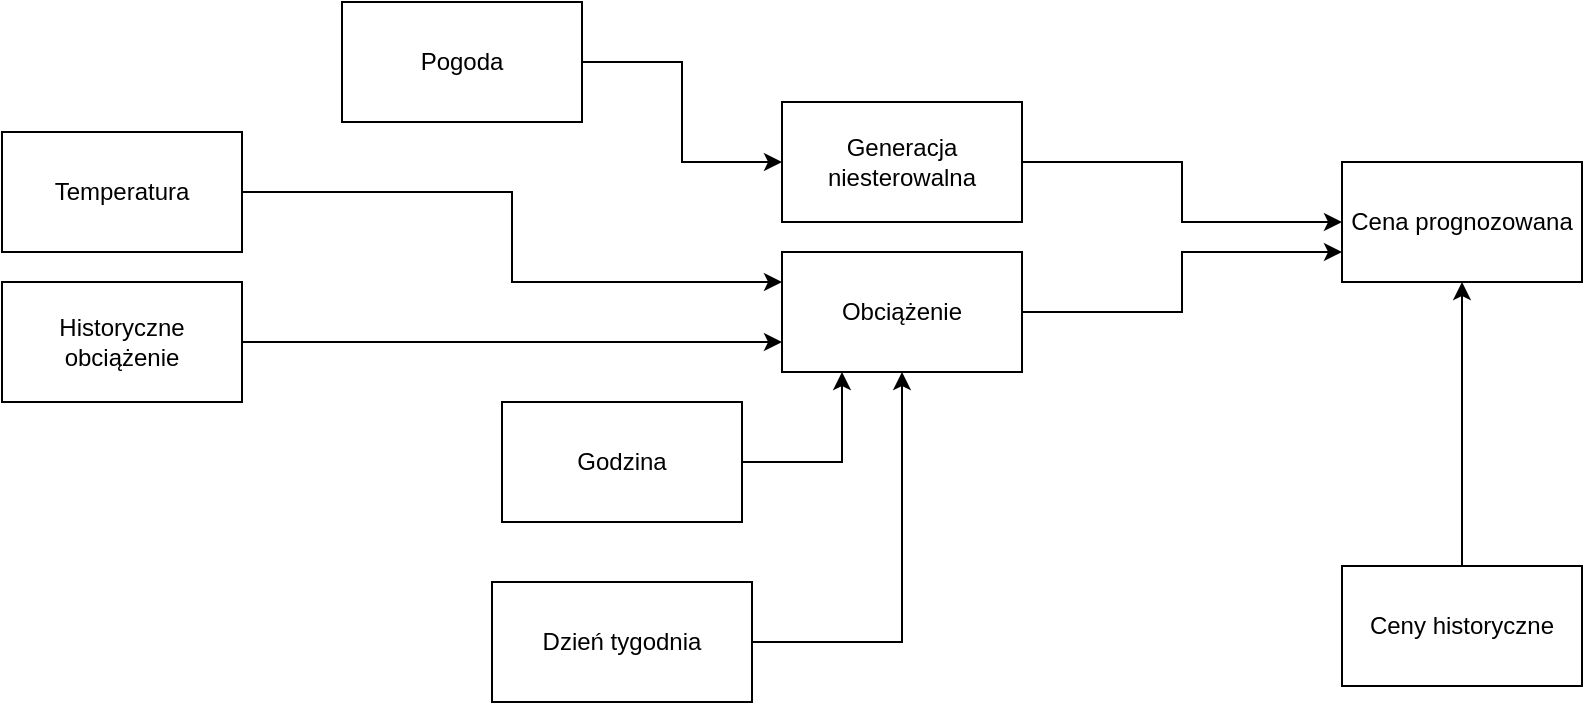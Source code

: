 <mxfile version="21.1.2" type="device">
  <diagram name="Strona-1" id="rdHBChEshjE4ldknorM4">
    <mxGraphModel dx="1036" dy="622" grid="1" gridSize="10" guides="1" tooltips="1" connect="1" arrows="1" fold="1" page="1" pageScale="1" pageWidth="827" pageHeight="583" math="0" shadow="0">
      <root>
        <mxCell id="0" />
        <mxCell id="1" parent="0" />
        <mxCell id="KR3OJATMIkxMM49omg2t-2" style="edgeStyle=orthogonalEdgeStyle;rounded=0;orthogonalLoop=1;jettySize=auto;html=1;exitX=1;exitY=0.5;exitDx=0;exitDy=0;entryX=0.5;entryY=1;entryDx=0;entryDy=0;" edge="1" parent="1" source="EWnCfLXkYOQD1rXzz7vN-2" target="SRsmJIpoekN9EsY-bFoR-1">
          <mxGeometry relative="1" as="geometry" />
        </mxCell>
        <mxCell id="EWnCfLXkYOQD1rXzz7vN-2" value="Dzień tygodnia" style="whiteSpace=wrap;html=1;rounded=0;" parent="1" vertex="1">
          <mxGeometry x="245" y="300" width="130" height="60" as="geometry" />
        </mxCell>
        <mxCell id="SRsmJIpoekN9EsY-bFoR-18" style="edgeStyle=orthogonalEdgeStyle;rounded=0;orthogonalLoop=1;jettySize=auto;html=1;exitX=1;exitY=0.5;exitDx=0;exitDy=0;entryX=0;entryY=0.5;entryDx=0;entryDy=0;" parent="1" source="EWnCfLXkYOQD1rXzz7vN-4" target="EWnCfLXkYOQD1rXzz7vN-8" edge="1">
          <mxGeometry relative="1" as="geometry" />
        </mxCell>
        <mxCell id="EWnCfLXkYOQD1rXzz7vN-4" value="Pogoda" style="rounded=0;whiteSpace=wrap;html=1;" parent="1" vertex="1">
          <mxGeometry x="170" y="10" width="120" height="60" as="geometry" />
        </mxCell>
        <mxCell id="KR3OJATMIkxMM49omg2t-1" style="edgeStyle=orthogonalEdgeStyle;rounded=0;orthogonalLoop=1;jettySize=auto;html=1;exitX=1;exitY=0.5;exitDx=0;exitDy=0;entryX=0.25;entryY=1;entryDx=0;entryDy=0;" edge="1" parent="1" source="EWnCfLXkYOQD1rXzz7vN-6" target="SRsmJIpoekN9EsY-bFoR-1">
          <mxGeometry relative="1" as="geometry" />
        </mxCell>
        <mxCell id="EWnCfLXkYOQD1rXzz7vN-6" value="Godzina" style="rounded=0;whiteSpace=wrap;html=1;" parent="1" vertex="1">
          <mxGeometry x="250" y="210" width="120" height="60" as="geometry" />
        </mxCell>
        <mxCell id="SRsmJIpoekN9EsY-bFoR-15" style="edgeStyle=orthogonalEdgeStyle;rounded=0;orthogonalLoop=1;jettySize=auto;html=1;exitX=1;exitY=0.5;exitDx=0;exitDy=0;entryX=0;entryY=0.5;entryDx=0;entryDy=0;" parent="1" source="EWnCfLXkYOQD1rXzz7vN-8" target="SRsmJIpoekN9EsY-bFoR-10" edge="1">
          <mxGeometry relative="1" as="geometry">
            <mxPoint x="445" y="120" as="targetPoint" />
          </mxGeometry>
        </mxCell>
        <mxCell id="EWnCfLXkYOQD1rXzz7vN-8" value="Generacja niesterowalna" style="rounded=0;whiteSpace=wrap;html=1;" parent="1" vertex="1">
          <mxGeometry x="390" y="60" width="120" height="60" as="geometry" />
        </mxCell>
        <mxCell id="SRsmJIpoekN9EsY-bFoR-14" style="edgeStyle=orthogonalEdgeStyle;rounded=0;orthogonalLoop=1;jettySize=auto;html=1;exitX=1;exitY=0.5;exitDx=0;exitDy=0;entryX=0;entryY=0.75;entryDx=0;entryDy=0;" parent="1" source="SRsmJIpoekN9EsY-bFoR-1" target="SRsmJIpoekN9EsY-bFoR-10" edge="1">
          <mxGeometry relative="1" as="geometry">
            <mxPoint x="445" y="135" as="targetPoint" />
          </mxGeometry>
        </mxCell>
        <mxCell id="SRsmJIpoekN9EsY-bFoR-1" value="Obciążenie" style="rounded=0;whiteSpace=wrap;html=1;" parent="1" vertex="1">
          <mxGeometry x="390" y="135" width="120" height="60" as="geometry" />
        </mxCell>
        <mxCell id="SRsmJIpoekN9EsY-bFoR-17" style="edgeStyle=orthogonalEdgeStyle;rounded=0;orthogonalLoop=1;jettySize=auto;html=1;exitX=1;exitY=0.5;exitDx=0;exitDy=0;entryX=0;entryY=0.75;entryDx=0;entryDy=0;" parent="1" source="SRsmJIpoekN9EsY-bFoR-2" target="SRsmJIpoekN9EsY-bFoR-1" edge="1">
          <mxGeometry relative="1" as="geometry" />
        </mxCell>
        <mxCell id="SRsmJIpoekN9EsY-bFoR-2" value="Historyczne obciążenie" style="rounded=0;whiteSpace=wrap;html=1;" parent="1" vertex="1">
          <mxGeometry y="150" width="120" height="60" as="geometry" />
        </mxCell>
        <mxCell id="SRsmJIpoekN9EsY-bFoR-10" value="Cena prognozowana" style="rounded=0;whiteSpace=wrap;html=1;" parent="1" vertex="1">
          <mxGeometry x="670" y="90" width="120" height="60" as="geometry" />
        </mxCell>
        <mxCell id="SRsmJIpoekN9EsY-bFoR-20" style="edgeStyle=orthogonalEdgeStyle;rounded=0;orthogonalLoop=1;jettySize=auto;html=1;exitX=0.5;exitY=0;exitDx=0;exitDy=0;entryX=0.5;entryY=1;entryDx=0;entryDy=0;" parent="1" source="SRsmJIpoekN9EsY-bFoR-19" target="SRsmJIpoekN9EsY-bFoR-10" edge="1">
          <mxGeometry relative="1" as="geometry" />
        </mxCell>
        <mxCell id="SRsmJIpoekN9EsY-bFoR-19" value="Ceny historyczne" style="rounded=0;whiteSpace=wrap;html=1;" parent="1" vertex="1">
          <mxGeometry x="670" y="292" width="120" height="60" as="geometry" />
        </mxCell>
        <mxCell id="KR3OJATMIkxMM49omg2t-4" style="edgeStyle=orthogonalEdgeStyle;rounded=0;orthogonalLoop=1;jettySize=auto;html=1;exitX=1;exitY=0.5;exitDx=0;exitDy=0;entryX=0;entryY=0.25;entryDx=0;entryDy=0;" edge="1" parent="1" source="KR3OJATMIkxMM49omg2t-3" target="SRsmJIpoekN9EsY-bFoR-1">
          <mxGeometry relative="1" as="geometry" />
        </mxCell>
        <mxCell id="KR3OJATMIkxMM49omg2t-3" value="Temperatura" style="rounded=0;whiteSpace=wrap;html=1;" vertex="1" parent="1">
          <mxGeometry y="75" width="120" height="60" as="geometry" />
        </mxCell>
      </root>
    </mxGraphModel>
  </diagram>
</mxfile>
